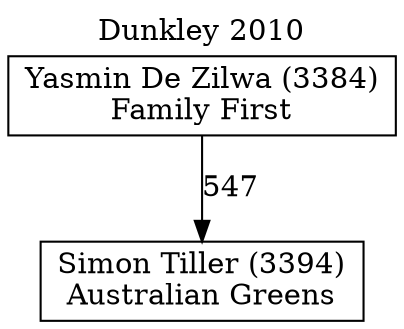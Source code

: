 // House preference flow
digraph "Simon Tiller (3394)_Dunkley_2010" {
	graph [label="Dunkley 2010" labelloc=t mclimit=10]
	node [shape=box]
	"Simon Tiller (3394)" [label="Simon Tiller (3394)
Australian Greens"]
	"Yasmin De Zilwa (3384)" [label="Yasmin De Zilwa (3384)
Family First"]
	"Yasmin De Zilwa (3384)" [label="Yasmin De Zilwa (3384)
Family First"]
	"Yasmin De Zilwa (3384)" -> "Simon Tiller (3394)" [label=547]
}
